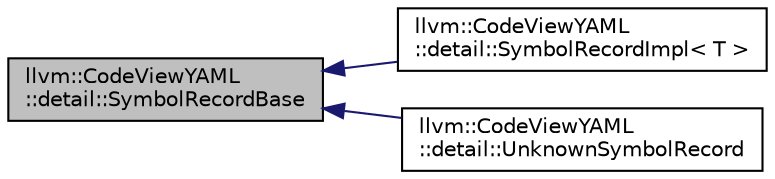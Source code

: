 digraph "llvm::CodeViewYAML::detail::SymbolRecordBase"
{
 // LATEX_PDF_SIZE
  bgcolor="transparent";
  edge [fontname="Helvetica",fontsize="10",labelfontname="Helvetica",labelfontsize="10"];
  node [fontname="Helvetica",fontsize="10",shape="box"];
  rankdir="LR";
  Node1 [label="llvm::CodeViewYAML\l::detail::SymbolRecordBase",height=0.2,width=0.4,color="black", fillcolor="grey75", style="filled", fontcolor="black",tooltip=" "];
  Node1 -> Node2 [dir="back",color="midnightblue",fontsize="10",style="solid",fontname="Helvetica"];
  Node2 [label="llvm::CodeViewYAML\l::detail::SymbolRecordImpl\< T \>",height=0.2,width=0.4,color="black",URL="$structllvm_1_1CodeViewYAML_1_1detail_1_1SymbolRecordImpl.html",tooltip=" "];
  Node1 -> Node3 [dir="back",color="midnightblue",fontsize="10",style="solid",fontname="Helvetica"];
  Node3 [label="llvm::CodeViewYAML\l::detail::UnknownSymbolRecord",height=0.2,width=0.4,color="black",URL="$structllvm_1_1CodeViewYAML_1_1detail_1_1UnknownSymbolRecord.html",tooltip=" "];
}
